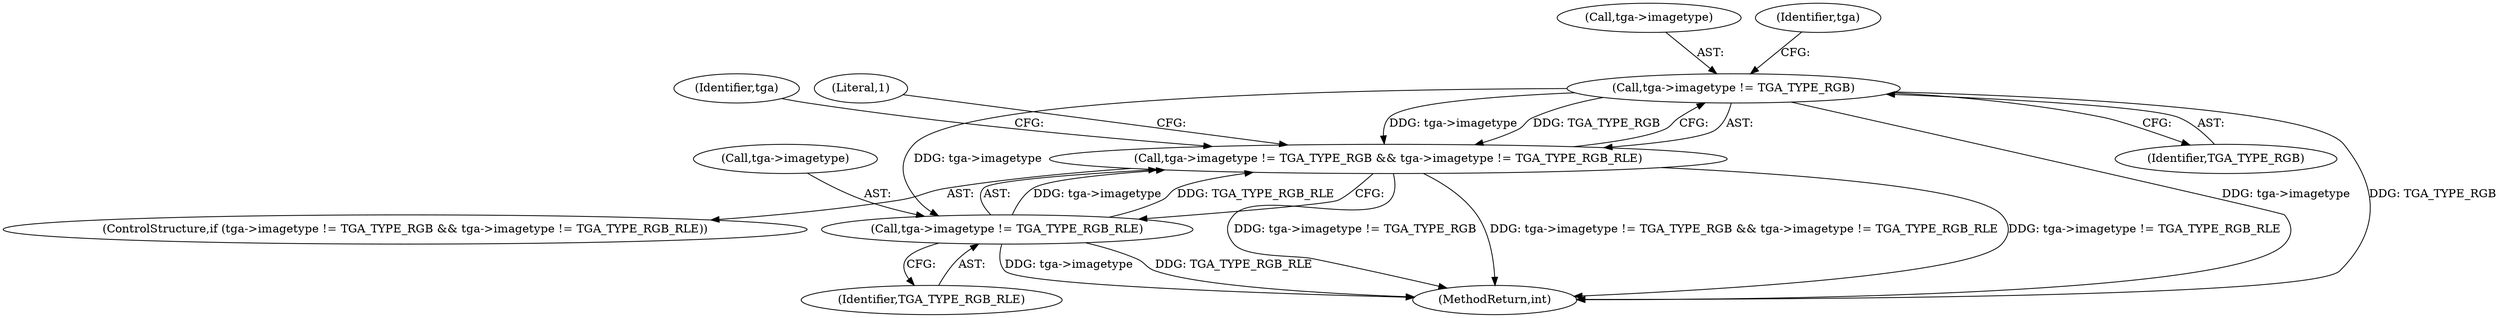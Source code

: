 digraph "0_libgd_01c61f8ab110a77ae64b5ca67c244c728c506f03@pointer" {
"1000190" [label="(Call,tga->imagetype != TGA_TYPE_RGB)"];
"1000189" [label="(Call,tga->imagetype != TGA_TYPE_RGB && tga->imagetype != TGA_TYPE_RGB_RLE)"];
"1000195" [label="(Call,tga->imagetype != TGA_TYPE_RGB_RLE)"];
"1000199" [label="(Identifier,TGA_TYPE_RGB_RLE)"];
"1000519" [label="(MethodReturn,int)"];
"1000205" [label="(Identifier,tga)"];
"1000195" [label="(Call,tga->imagetype != TGA_TYPE_RGB_RLE)"];
"1000194" [label="(Identifier,TGA_TYPE_RGB)"];
"1000189" [label="(Call,tga->imagetype != TGA_TYPE_RGB && tga->imagetype != TGA_TYPE_RGB_RLE)"];
"1000191" [label="(Call,tga->imagetype)"];
"1000197" [label="(Identifier,tga)"];
"1000188" [label="(ControlStructure,if (tga->imagetype != TGA_TYPE_RGB && tga->imagetype != TGA_TYPE_RGB_RLE))"];
"1000196" [label="(Call,tga->imagetype)"];
"1000202" [label="(Literal,1)"];
"1000190" [label="(Call,tga->imagetype != TGA_TYPE_RGB)"];
"1000190" -> "1000189"  [label="AST: "];
"1000190" -> "1000194"  [label="CFG: "];
"1000191" -> "1000190"  [label="AST: "];
"1000194" -> "1000190"  [label="AST: "];
"1000197" -> "1000190"  [label="CFG: "];
"1000189" -> "1000190"  [label="CFG: "];
"1000190" -> "1000519"  [label="DDG: TGA_TYPE_RGB"];
"1000190" -> "1000519"  [label="DDG: tga->imagetype"];
"1000190" -> "1000189"  [label="DDG: tga->imagetype"];
"1000190" -> "1000189"  [label="DDG: TGA_TYPE_RGB"];
"1000190" -> "1000195"  [label="DDG: tga->imagetype"];
"1000189" -> "1000188"  [label="AST: "];
"1000189" -> "1000195"  [label="CFG: "];
"1000195" -> "1000189"  [label="AST: "];
"1000202" -> "1000189"  [label="CFG: "];
"1000205" -> "1000189"  [label="CFG: "];
"1000189" -> "1000519"  [label="DDG: tga->imagetype != TGA_TYPE_RGB"];
"1000189" -> "1000519"  [label="DDG: tga->imagetype != TGA_TYPE_RGB && tga->imagetype != TGA_TYPE_RGB_RLE"];
"1000189" -> "1000519"  [label="DDG: tga->imagetype != TGA_TYPE_RGB_RLE"];
"1000195" -> "1000189"  [label="DDG: tga->imagetype"];
"1000195" -> "1000189"  [label="DDG: TGA_TYPE_RGB_RLE"];
"1000195" -> "1000199"  [label="CFG: "];
"1000196" -> "1000195"  [label="AST: "];
"1000199" -> "1000195"  [label="AST: "];
"1000195" -> "1000519"  [label="DDG: TGA_TYPE_RGB_RLE"];
"1000195" -> "1000519"  [label="DDG: tga->imagetype"];
}
